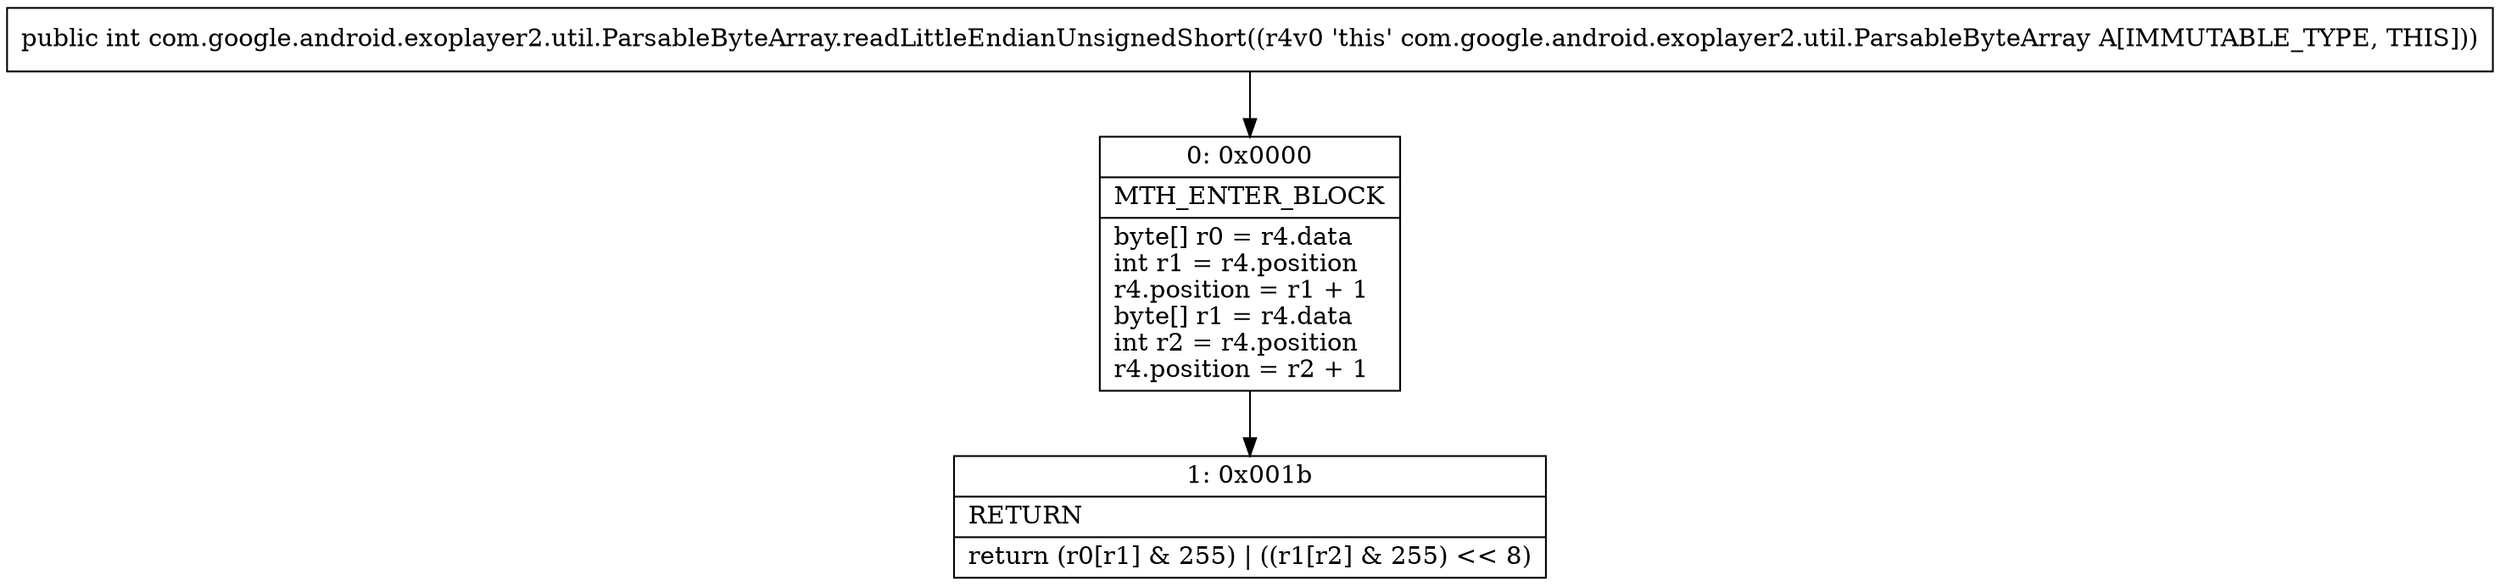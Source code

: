 digraph "CFG forcom.google.android.exoplayer2.util.ParsableByteArray.readLittleEndianUnsignedShort()I" {
Node_0 [shape=record,label="{0\:\ 0x0000|MTH_ENTER_BLOCK\l|byte[] r0 = r4.data\lint r1 = r4.position\lr4.position = r1 + 1\lbyte[] r1 = r4.data\lint r2 = r4.position\lr4.position = r2 + 1\l}"];
Node_1 [shape=record,label="{1\:\ 0x001b|RETURN\l|return (r0[r1] & 255) \| ((r1[r2] & 255) \<\< 8)\l}"];
MethodNode[shape=record,label="{public int com.google.android.exoplayer2.util.ParsableByteArray.readLittleEndianUnsignedShort((r4v0 'this' com.google.android.exoplayer2.util.ParsableByteArray A[IMMUTABLE_TYPE, THIS])) }"];
MethodNode -> Node_0;
Node_0 -> Node_1;
}

